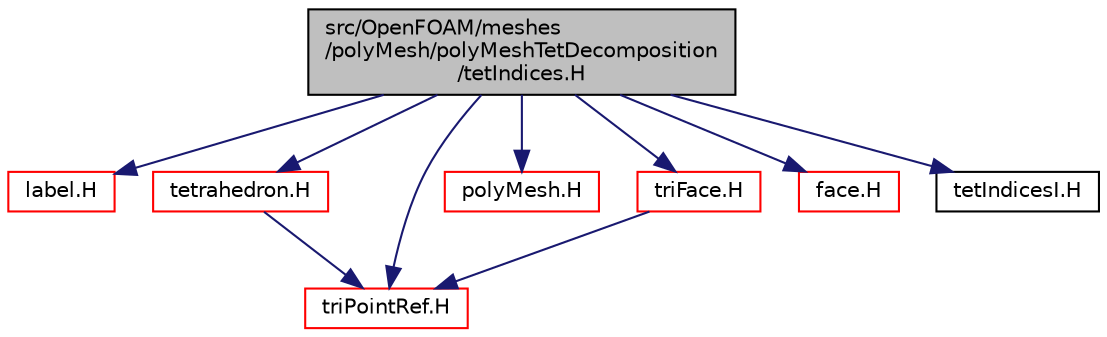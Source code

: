 digraph "src/OpenFOAM/meshes/polyMesh/polyMeshTetDecomposition/tetIndices.H"
{
  bgcolor="transparent";
  edge [fontname="Helvetica",fontsize="10",labelfontname="Helvetica",labelfontsize="10"];
  node [fontname="Helvetica",fontsize="10",shape=record];
  Node1 [label="src/OpenFOAM/meshes\l/polyMesh/polyMeshTetDecomposition\l/tetIndices.H",height=0.2,width=0.4,color="black", fillcolor="grey75", style="filled", fontcolor="black"];
  Node1 -> Node2 [color="midnightblue",fontsize="10",style="solid",fontname="Helvetica"];
  Node2 [label="label.H",height=0.2,width=0.4,color="red",URL="$a09011.html"];
  Node1 -> Node3 [color="midnightblue",fontsize="10",style="solid",fontname="Helvetica"];
  Node3 [label="tetrahedron.H",height=0.2,width=0.4,color="red",URL="$a08918.html"];
  Node3 -> Node4 [color="midnightblue",fontsize="10",style="solid",fontname="Helvetica"];
  Node4 [label="triPointRef.H",height=0.2,width=0.4,color="red",URL="$a08924.html"];
  Node1 -> Node4 [color="midnightblue",fontsize="10",style="solid",fontname="Helvetica"];
  Node1 -> Node5 [color="midnightblue",fontsize="10",style="solid",fontname="Helvetica"];
  Node5 [label="polyMesh.H",height=0.2,width=0.4,color="red",URL="$a08764.html"];
  Node1 -> Node6 [color="midnightblue",fontsize="10",style="solid",fontname="Helvetica"];
  Node6 [label="triFace.H",height=0.2,width=0.4,color="red",URL="$a08676.html"];
  Node6 -> Node4 [color="midnightblue",fontsize="10",style="solid",fontname="Helvetica"];
  Node1 -> Node7 [color="midnightblue",fontsize="10",style="solid",fontname="Helvetica"];
  Node7 [label="face.H",height=0.2,width=0.4,color="red",URL="$a08661.html"];
  Node1 -> Node8 [color="midnightblue",fontsize="10",style="solid",fontname="Helvetica"];
  Node8 [label="tetIndicesI.H",height=0.2,width=0.4,color="black",URL="$a08776.html"];
}
